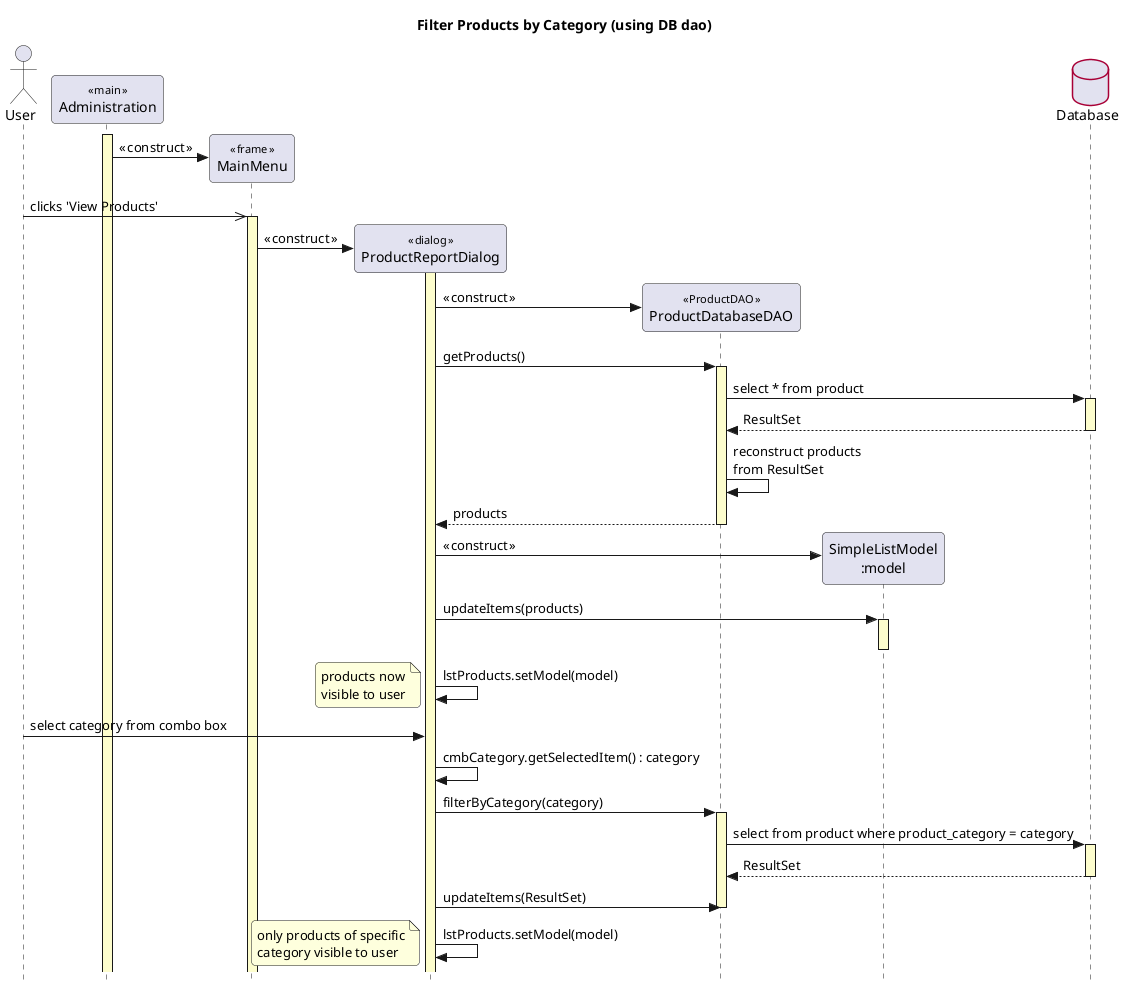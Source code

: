 @startuml
 
' style tweaks to make the diagram a little more readable
skinparam {
	Style strictuml
	RoundCorner 8
 
	Sequence {
		' make activations yellow too
		LifeLineBackgroundColor #FDFDCD
 
		' make stereotypes less ugly
		Stereotype {
			Font {
				Size 11
				Style plain
			}
		}
	}
 
	DatabaseBorderColor #A80036
 
}
 
title Filter Products by Category (using DB dao)
 
actor User as user
participant "Administration" as main << main >>
participant "MainMenu" as menu << frame >>
participant "ProductReportDialog" as dialog << dialog >>
participant "ProductDatabaseDAO" as dao << ProductDAO >>
participant "SimpleListModel\n:model" as model
database "Database" as db
 
main++
create menu
main -> menu : « construct »
 
 
user ->> menu : clicks 'View Products'
menu++
 
 
create dialog
menu -> dialog++ : « construct »
 
 
create dao
dialog -> dao : « construct »
 
dialog -> dao++ : getProducts()
dao -> db++ : select * from product
return ResultSet
dao -> dao : reconstruct products\nfrom ResultSet
return products
 
create model
dialog -> model : « construct »
dialog -> model++ : updateItems(products)
model--
dialog -> dialog : lstProducts.setModel(model)
 
note left : products now\nvisible to user

user -> dialog : select category from combo box
dialog -> dialog : cmbCategory.getSelectedItem() : category

dialog -> dao++ : filterByCategory(category)

dao -> db++ : select from product where product_category = category
return ResultSet

dialog -> dao : updateItems(ResultSet)
dao--
dialog -> dialog : lstProducts.setModel(model)

note left : only products of specific\ncategory visible to user

 
@enduml
